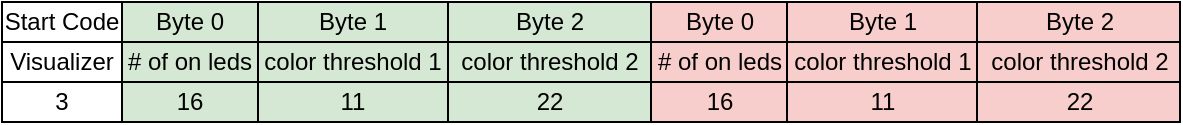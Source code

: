 <mxfile version="21.7.1" type="github">
  <diagram name="Page-1" id="shF8shhkMKsd_J-aFrly">
    <mxGraphModel dx="965" dy="518" grid="1" gridSize="10" guides="1" tooltips="1" connect="1" arrows="1" fold="1" page="1" pageScale="1" pageWidth="850" pageHeight="1100" math="0" shadow="0">
      <root>
        <mxCell id="0" />
        <mxCell id="1" parent="0" />
        <mxCell id="lNHIe1rahEr5vsZYYmyg-149" value="Start Code" style="rounded=0;whiteSpace=wrap;html=1;" parent="1" vertex="1">
          <mxGeometry x="177" y="370" width="60" height="20" as="geometry" />
        </mxCell>
        <mxCell id="lNHIe1rahEr5vsZYYmyg-150" value="Byte 0" style="rounded=0;whiteSpace=wrap;html=1;fillColor=#d5e8d4;strokeColor=#000000;" parent="1" vertex="1">
          <mxGeometry x="237" y="370" width="68" height="20" as="geometry" />
        </mxCell>
        <mxCell id="lNHIe1rahEr5vsZYYmyg-151" value="Byte 1" style="rounded=0;whiteSpace=wrap;html=1;fillColor=#d5e8d4;strokeColor=#000000;" parent="1" vertex="1">
          <mxGeometry x="305" y="370" width="95" height="20" as="geometry" />
        </mxCell>
        <mxCell id="lNHIe1rahEr5vsZYYmyg-152" value="Byte 2" style="rounded=0;whiteSpace=wrap;html=1;fillColor=#d5e8d4;strokeColor=#000000;" parent="1" vertex="1">
          <mxGeometry x="400" y="370" width="101.5" height="20" as="geometry" />
        </mxCell>
        <mxCell id="hq53a7k9uLLdRGu1v-rV-19" value="Visualizer" style="rounded=0;whiteSpace=wrap;html=1;" parent="1" vertex="1">
          <mxGeometry x="177" y="390" width="60" height="20" as="geometry" />
        </mxCell>
        <mxCell id="hq53a7k9uLLdRGu1v-rV-20" value="# of on leds" style="rounded=0;whiteSpace=wrap;html=1;fillColor=#d5e8d4;strokeColor=#000000;" parent="1" vertex="1">
          <mxGeometry x="237" y="390" width="68" height="20" as="geometry" />
        </mxCell>
        <mxCell id="hq53a7k9uLLdRGu1v-rV-21" value="color threshold 1" style="rounded=0;whiteSpace=wrap;html=1;fillColor=#d5e8d4;strokeColor=#000000;" parent="1" vertex="1">
          <mxGeometry x="305" y="390" width="95" height="20" as="geometry" />
        </mxCell>
        <mxCell id="hq53a7k9uLLdRGu1v-rV-22" value="color threshold 2" style="rounded=0;whiteSpace=wrap;html=1;fillColor=#d5e8d4;strokeColor=#000000;" parent="1" vertex="1">
          <mxGeometry x="400" y="390" width="101.5" height="20" as="geometry" />
        </mxCell>
        <mxCell id="hq53a7k9uLLdRGu1v-rV-29" value="3" style="rounded=0;whiteSpace=wrap;html=1;" parent="1" vertex="1">
          <mxGeometry x="177" y="410" width="60" height="20" as="geometry" />
        </mxCell>
        <mxCell id="hq53a7k9uLLdRGu1v-rV-30" value="16" style="rounded=0;whiteSpace=wrap;html=1;fillColor=#d5e8d4;strokeColor=#000000;" parent="1" vertex="1">
          <mxGeometry x="237" y="410" width="68" height="20" as="geometry" />
        </mxCell>
        <mxCell id="hq53a7k9uLLdRGu1v-rV-31" value="11" style="rounded=0;whiteSpace=wrap;html=1;fillColor=#d5e8d4;strokeColor=#000000;" parent="1" vertex="1">
          <mxGeometry x="305" y="410" width="95" height="20" as="geometry" />
        </mxCell>
        <mxCell id="hq53a7k9uLLdRGu1v-rV-32" value="22" style="rounded=0;whiteSpace=wrap;html=1;fillColor=#d5e8d4;strokeColor=#000000;" parent="1" vertex="1">
          <mxGeometry x="400" y="410" width="101.5" height="20" as="geometry" />
        </mxCell>
        <mxCell id="K1xRb-kiVbMolPLDV2YE-1" value="Byte 0" style="rounded=0;whiteSpace=wrap;html=1;fillColor=#f8cecc;strokeColor=#000000;" parent="1" vertex="1">
          <mxGeometry x="501.5" y="370" width="68" height="20" as="geometry" />
        </mxCell>
        <mxCell id="K1xRb-kiVbMolPLDV2YE-2" value="Byte 1" style="rounded=0;whiteSpace=wrap;html=1;fillColor=#f8cecc;strokeColor=#000000;" parent="1" vertex="1">
          <mxGeometry x="569.5" y="370" width="95" height="20" as="geometry" />
        </mxCell>
        <mxCell id="K1xRb-kiVbMolPLDV2YE-3" value="Byte 2" style="rounded=0;whiteSpace=wrap;html=1;fillColor=#f8cecc;strokeColor=#000000;" parent="1" vertex="1">
          <mxGeometry x="664.5" y="370" width="101.5" height="20" as="geometry" />
        </mxCell>
        <mxCell id="K1xRb-kiVbMolPLDV2YE-4" value="# of on leds" style="rounded=0;whiteSpace=wrap;html=1;fillColor=#f8cecc;strokeColor=#000000;" parent="1" vertex="1">
          <mxGeometry x="501.5" y="390" width="68" height="20" as="geometry" />
        </mxCell>
        <mxCell id="K1xRb-kiVbMolPLDV2YE-5" value="color threshold 1" style="rounded=0;whiteSpace=wrap;html=1;fillColor=#f8cecc;strokeColor=#000000;" parent="1" vertex="1">
          <mxGeometry x="569.5" y="390" width="95" height="20" as="geometry" />
        </mxCell>
        <mxCell id="K1xRb-kiVbMolPLDV2YE-6" value="color threshold 2" style="rounded=0;whiteSpace=wrap;html=1;fillColor=#f8cecc;strokeColor=#000000;" parent="1" vertex="1">
          <mxGeometry x="664.5" y="390" width="101.5" height="20" as="geometry" />
        </mxCell>
        <mxCell id="K1xRb-kiVbMolPLDV2YE-7" value="16" style="rounded=0;whiteSpace=wrap;html=1;fillColor=#f8cecc;strokeColor=#000000;" parent="1" vertex="1">
          <mxGeometry x="501.5" y="410" width="68" height="20" as="geometry" />
        </mxCell>
        <mxCell id="K1xRb-kiVbMolPLDV2YE-8" value="11" style="rounded=0;whiteSpace=wrap;html=1;fillColor=#f8cecc;strokeColor=#000000;" parent="1" vertex="1">
          <mxGeometry x="569.5" y="410" width="95" height="20" as="geometry" />
        </mxCell>
        <mxCell id="K1xRb-kiVbMolPLDV2YE-9" value="22" style="rounded=0;whiteSpace=wrap;html=1;fillColor=#f8cecc;strokeColor=#000000;" parent="1" vertex="1">
          <mxGeometry x="664.5" y="410" width="101.5" height="20" as="geometry" />
        </mxCell>
      </root>
    </mxGraphModel>
  </diagram>
</mxfile>
